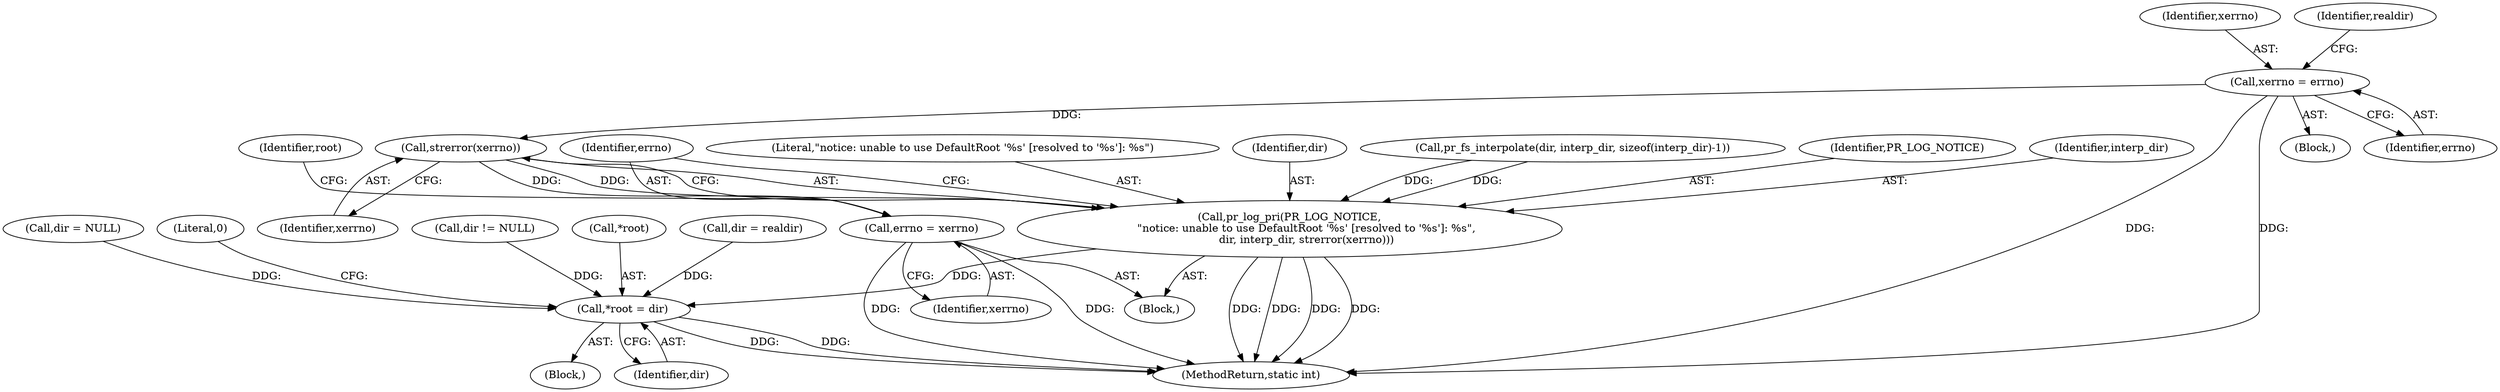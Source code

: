 digraph "0_proftpd_349addc3be4fcdad9bd4ec01ad1ccd916c898ed8@API" {
"1000369" [label="(Call,strerror(xerrno))"];
"1000338" [label="(Call,xerrno = errno)"];
"1000364" [label="(Call,pr_log_pri(PR_LOG_NOTICE,\n          \"notice: unable to use DefaultRoot '%s' [resolved to '%s']: %s\",\n          dir, interp_dir, strerror(xerrno)))"];
"1000374" [label="(Call,*root = dir)"];
"1000371" [label="(Call,errno = xerrno)"];
"1000348" [label="(Block,)"];
"1000182" [label="(Call,dir != NULL)"];
"1000370" [label="(Identifier,xerrno)"];
"1000374" [label="(Call,*root = dir)"];
"1000367" [label="(Identifier,dir)"];
"1000371" [label="(Call,errno = xerrno)"];
"1000372" [label="(Identifier,errno)"];
"1000373" [label="(Identifier,xerrno)"];
"1000380" [label="(MethodReturn,static int)"];
"1000213" [label="(Block,)"];
"1000110" [label="(Block,)"];
"1000340" [label="(Identifier,errno)"];
"1000376" [label="(Identifier,root)"];
"1000364" [label="(Call,pr_log_pri(PR_LOG_NOTICE,\n          \"notice: unable to use DefaultRoot '%s' [resolved to '%s']: %s\",\n          dir, interp_dir, strerror(xerrno)))"];
"1000375" [label="(Call,*root)"];
"1000344" [label="(Call,dir = realdir)"];
"1000377" [label="(Identifier,dir)"];
"1000338" [label="(Call,xerrno = errno)"];
"1000365" [label="(Identifier,PR_LOG_NOTICE)"];
"1000368" [label="(Identifier,interp_dir)"];
"1000357" [label="(Call,pr_fs_interpolate(dir, interp_dir, sizeof(interp_dir)-1))"];
"1000209" [label="(Call,dir = NULL)"];
"1000339" [label="(Identifier,xerrno)"];
"1000379" [label="(Literal,0)"];
"1000342" [label="(Identifier,realdir)"];
"1000366" [label="(Literal,\"notice: unable to use DefaultRoot '%s' [resolved to '%s']: %s\")"];
"1000369" [label="(Call,strerror(xerrno))"];
"1000369" -> "1000364"  [label="AST: "];
"1000369" -> "1000370"  [label="CFG: "];
"1000370" -> "1000369"  [label="AST: "];
"1000364" -> "1000369"  [label="CFG: "];
"1000369" -> "1000364"  [label="DDG: "];
"1000338" -> "1000369"  [label="DDG: "];
"1000369" -> "1000371"  [label="DDG: "];
"1000338" -> "1000213"  [label="AST: "];
"1000338" -> "1000340"  [label="CFG: "];
"1000339" -> "1000338"  [label="AST: "];
"1000340" -> "1000338"  [label="AST: "];
"1000342" -> "1000338"  [label="CFG: "];
"1000338" -> "1000380"  [label="DDG: "];
"1000338" -> "1000380"  [label="DDG: "];
"1000364" -> "1000348"  [label="AST: "];
"1000365" -> "1000364"  [label="AST: "];
"1000366" -> "1000364"  [label="AST: "];
"1000367" -> "1000364"  [label="AST: "];
"1000368" -> "1000364"  [label="AST: "];
"1000372" -> "1000364"  [label="CFG: "];
"1000364" -> "1000380"  [label="DDG: "];
"1000364" -> "1000380"  [label="DDG: "];
"1000364" -> "1000380"  [label="DDG: "];
"1000364" -> "1000380"  [label="DDG: "];
"1000357" -> "1000364"  [label="DDG: "];
"1000357" -> "1000364"  [label="DDG: "];
"1000364" -> "1000374"  [label="DDG: "];
"1000374" -> "1000110"  [label="AST: "];
"1000374" -> "1000377"  [label="CFG: "];
"1000375" -> "1000374"  [label="AST: "];
"1000377" -> "1000374"  [label="AST: "];
"1000379" -> "1000374"  [label="CFG: "];
"1000374" -> "1000380"  [label="DDG: "];
"1000374" -> "1000380"  [label="DDG: "];
"1000209" -> "1000374"  [label="DDG: "];
"1000344" -> "1000374"  [label="DDG: "];
"1000182" -> "1000374"  [label="DDG: "];
"1000371" -> "1000348"  [label="AST: "];
"1000371" -> "1000373"  [label="CFG: "];
"1000372" -> "1000371"  [label="AST: "];
"1000373" -> "1000371"  [label="AST: "];
"1000376" -> "1000371"  [label="CFG: "];
"1000371" -> "1000380"  [label="DDG: "];
"1000371" -> "1000380"  [label="DDG: "];
}
